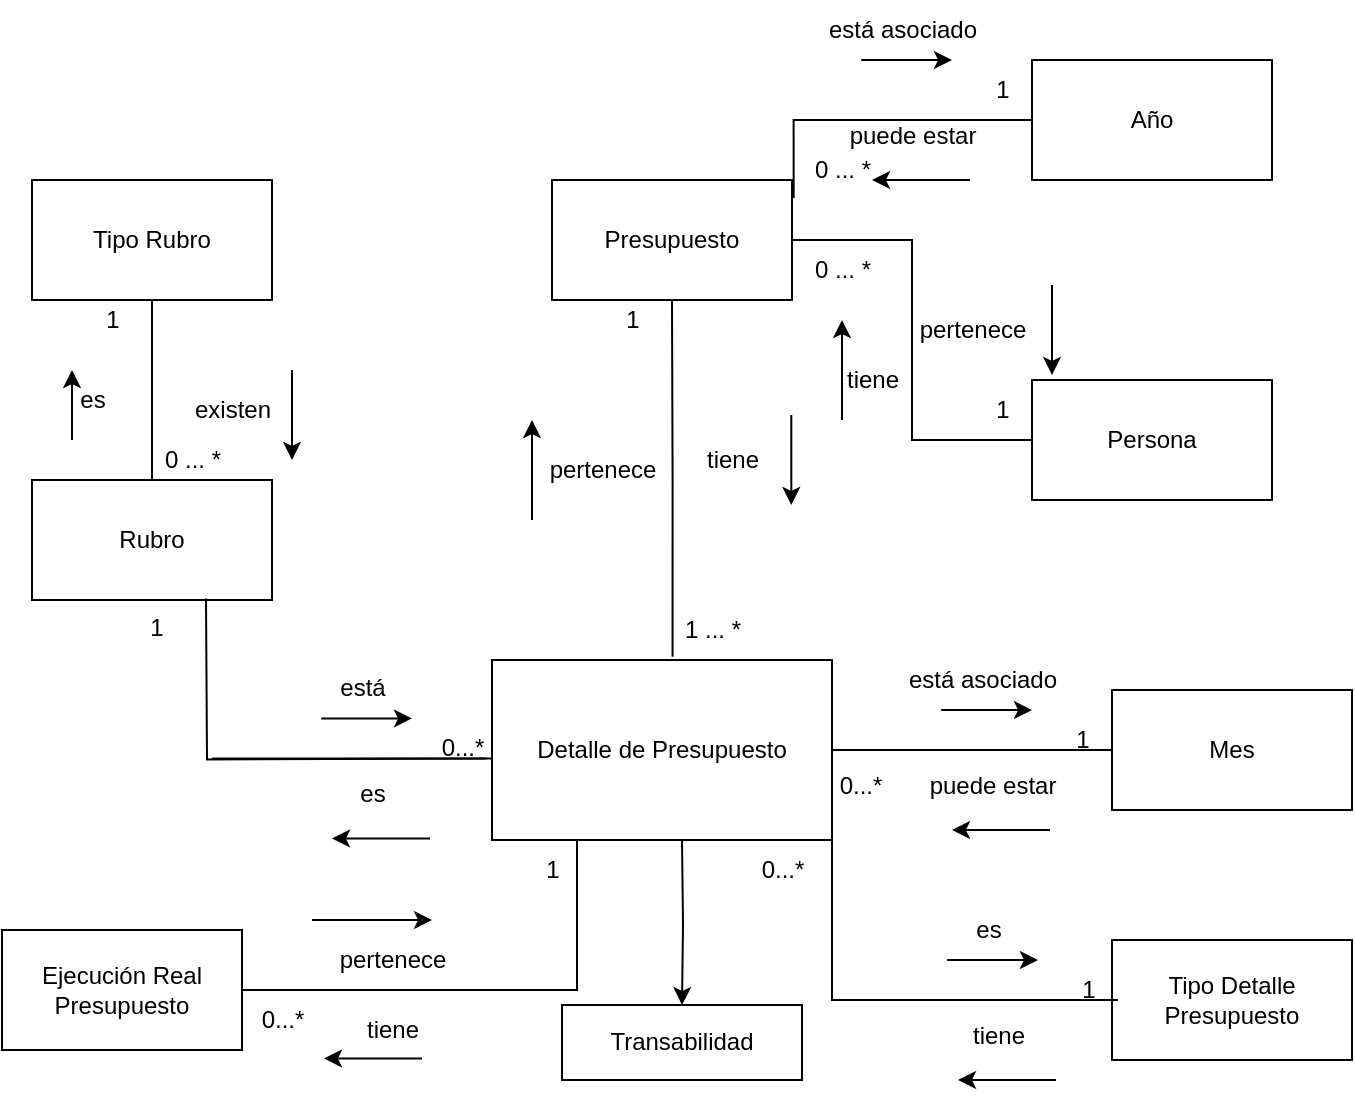 <mxfile version="20.2.3" type="device"><diagram id="KHiR-Bt11YlT3t9b0gOn" name="Page-1"><mxGraphModel dx="868" dy="1550" grid="1" gridSize="10" guides="1" tooltips="1" connect="1" arrows="1" fold="1" page="1" pageScale="1" pageWidth="850" pageHeight="1100" math="0" shadow="0"><root><mxCell id="0"/><mxCell id="1" parent="0"/><mxCell id="FV_pir3qW_OOT7-li_K5-1" value="Tipo Rubro" style="rounded=0;whiteSpace=wrap;html=1;" parent="1" vertex="1"><mxGeometry x="100" y="60" width="120" height="60" as="geometry"/></mxCell><mxCell id="FV_pir3qW_OOT7-li_K5-34" style="edgeStyle=orthogonalEdgeStyle;rounded=0;orthogonalLoop=1;jettySize=auto;html=1;entryX=1.007;entryY=0.15;entryDx=0;entryDy=0;entryPerimeter=0;endArrow=none;endFill=0;" parent="1" source="FV_pir3qW_OOT7-li_K5-2" target="FV_pir3qW_OOT7-li_K5-11" edge="1"><mxGeometry relative="1" as="geometry"><Array as="points"><mxPoint x="481" y="30"/></Array></mxGeometry></mxCell><mxCell id="FV_pir3qW_OOT7-li_K5-2" value="Año" style="rounded=0;whiteSpace=wrap;html=1;" parent="1" vertex="1"><mxGeometry x="600" width="120" height="60" as="geometry"/></mxCell><mxCell id="FV_pir3qW_OOT7-li_K5-4" style="edgeStyle=orthogonalEdgeStyle;rounded=0;orthogonalLoop=1;jettySize=auto;html=1;endArrow=none;endFill=0;" parent="1" source="FV_pir3qW_OOT7-li_K5-3" target="FV_pir3qW_OOT7-li_K5-1" edge="1"><mxGeometry relative="1" as="geometry"/></mxCell><mxCell id="FV_pir3qW_OOT7-li_K5-3" value="Rubro" style="rounded=0;whiteSpace=wrap;html=1;" parent="1" vertex="1"><mxGeometry x="100" y="210" width="120" height="60" as="geometry"/></mxCell><mxCell id="FV_pir3qW_OOT7-li_K5-5" value="es" style="text;html=1;align=center;verticalAlign=middle;resizable=0;points=[];autosize=1;strokeColor=none;fillColor=none;" parent="1" vertex="1"><mxGeometry x="110" y="155" width="40" height="30" as="geometry"/></mxCell><mxCell id="FV_pir3qW_OOT7-li_K5-6" value="" style="endArrow=classic;html=1;rounded=0;entryX=0.25;entryY=0;entryDx=0;entryDy=0;entryPerimeter=0;" parent="1" target="FV_pir3qW_OOT7-li_K5-5" edge="1"><mxGeometry width="50" height="50" relative="1" as="geometry"><mxPoint x="120" y="190" as="sourcePoint"/><mxPoint x="140" y="150" as="targetPoint"/></mxGeometry></mxCell><mxCell id="FV_pir3qW_OOT7-li_K5-7" value="existen" style="text;html=1;align=center;verticalAlign=middle;resizable=0;points=[];autosize=1;strokeColor=none;fillColor=none;" parent="1" vertex="1"><mxGeometry x="170" y="160" width="60" height="30" as="geometry"/></mxCell><mxCell id="FV_pir3qW_OOT7-li_K5-8" value="" style="endArrow=classic;html=1;rounded=0;entryX=0.25;entryY=0;entryDx=0;entryDy=0;entryPerimeter=0;" parent="1" edge="1"><mxGeometry width="50" height="50" relative="1" as="geometry"><mxPoint x="230" y="155" as="sourcePoint"/><mxPoint x="230" y="200" as="targetPoint"/></mxGeometry></mxCell><mxCell id="FV_pir3qW_OOT7-li_K5-9" value="1" style="text;html=1;align=center;verticalAlign=middle;resizable=0;points=[];autosize=1;strokeColor=none;fillColor=none;" parent="1" vertex="1"><mxGeometry x="125" y="115" width="30" height="30" as="geometry"/></mxCell><mxCell id="FV_pir3qW_OOT7-li_K5-10" value="0 ... *" style="text;html=1;align=center;verticalAlign=middle;resizable=0;points=[];autosize=1;strokeColor=none;fillColor=none;" parent="1" vertex="1"><mxGeometry x="155" y="185" width="50" height="30" as="geometry"/></mxCell><mxCell id="FV_pir3qW_OOT7-li_K5-11" value="Presupuesto" style="rounded=0;whiteSpace=wrap;html=1;" parent="1" vertex="1"><mxGeometry x="360" y="60" width="120" height="60" as="geometry"/></mxCell><mxCell id="FV_pir3qW_OOT7-li_K5-12" value="Persona" style="rounded=0;whiteSpace=wrap;html=1;" parent="1" vertex="1"><mxGeometry x="600" y="160" width="120" height="60" as="geometry"/></mxCell><mxCell id="FV_pir3qW_OOT7-li_K5-86" style="edgeStyle=orthogonalEdgeStyle;rounded=0;orthogonalLoop=1;jettySize=auto;html=1;entryX=1;entryY=0.5;entryDx=0;entryDy=0;endArrow=none;endFill=0;exitX=0.25;exitY=1;exitDx=0;exitDy=0;" parent="1" source="FV_pir3qW_OOT7-li_K5-13" target="FV_pir3qW_OOT7-li_K5-17" edge="1"><mxGeometry relative="1" as="geometry"><Array as="points"><mxPoint x="373" y="465"/></Array></mxGeometry></mxCell><mxCell id="7VIJDCMYsFJFzEetoiDb-1" style="edgeStyle=orthogonalEdgeStyle;rounded=0;orthogonalLoop=1;jettySize=auto;html=1;entryX=0.5;entryY=0;entryDx=0;entryDy=0;" edge="1" parent="1" target="7VIJDCMYsFJFzEetoiDb-2"><mxGeometry relative="1" as="geometry"><mxPoint x="415" y="480" as="targetPoint"/><mxPoint x="425" y="390" as="sourcePoint"/></mxGeometry></mxCell><mxCell id="FV_pir3qW_OOT7-li_K5-13" value="Detalle de Presupuesto" style="rounded=0;whiteSpace=wrap;html=1;" parent="1" vertex="1"><mxGeometry x="330" y="300" width="170" height="90" as="geometry"/></mxCell><mxCell id="FV_pir3qW_OOT7-li_K5-62" style="edgeStyle=orthogonalEdgeStyle;rounded=0;orthogonalLoop=1;jettySize=auto;html=1;entryX=1;entryY=1;entryDx=0;entryDy=0;endArrow=none;endFill=0;" parent="1" source="FV_pir3qW_OOT7-li_K5-14" target="FV_pir3qW_OOT7-li_K5-13" edge="1"><mxGeometry relative="1" as="geometry"/></mxCell><mxCell id="FV_pir3qW_OOT7-li_K5-14" value="Tipo Detalle Presupuesto" style="rounded=0;whiteSpace=wrap;html=1;" parent="1" vertex="1"><mxGeometry x="640" y="440" width="120" height="60" as="geometry"/></mxCell><mxCell id="FV_pir3qW_OOT7-li_K5-47" style="edgeStyle=orthogonalEdgeStyle;rounded=0;orthogonalLoop=1;jettySize=auto;html=1;entryX=1;entryY=0.5;entryDx=0;entryDy=0;endArrow=none;endFill=0;" parent="1" source="FV_pir3qW_OOT7-li_K5-15" target="FV_pir3qW_OOT7-li_K5-13" edge="1"><mxGeometry relative="1" as="geometry"/></mxCell><mxCell id="FV_pir3qW_OOT7-li_K5-15" value="Mes" style="rounded=0;whiteSpace=wrap;html=1;" parent="1" vertex="1"><mxGeometry x="640" y="315" width="120" height="60" as="geometry"/></mxCell><mxCell id="FV_pir3qW_OOT7-li_K5-17" value="Ejecución Real Presupuesto" style="rounded=0;whiteSpace=wrap;html=1;" parent="1" vertex="1"><mxGeometry x="85" y="435" width="120" height="60" as="geometry"/></mxCell><mxCell id="FV_pir3qW_OOT7-li_K5-26" style="edgeStyle=orthogonalEdgeStyle;rounded=0;orthogonalLoop=1;jettySize=auto;html=1;endArrow=none;endFill=0;exitX=0.531;exitY=-0.018;exitDx=0;exitDy=0;exitPerimeter=0;" parent="1" source="FV_pir3qW_OOT7-li_K5-13" edge="1"><mxGeometry relative="1" as="geometry"><mxPoint x="420" y="210" as="sourcePoint"/><mxPoint x="420" y="120" as="targetPoint"/></mxGeometry></mxCell><mxCell id="FV_pir3qW_OOT7-li_K5-27" value="pertenece" style="text;html=1;align=center;verticalAlign=middle;resizable=0;points=[];autosize=1;strokeColor=none;fillColor=none;" parent="1" vertex="1"><mxGeometry x="345" y="190" width="80" height="30" as="geometry"/></mxCell><mxCell id="FV_pir3qW_OOT7-li_K5-28" value="" style="endArrow=classic;html=1;rounded=0;" parent="1" edge="1"><mxGeometry width="50" height="50" relative="1" as="geometry"><mxPoint x="350" y="230" as="sourcePoint"/><mxPoint x="350" y="180" as="targetPoint"/></mxGeometry></mxCell><mxCell id="FV_pir3qW_OOT7-li_K5-29" value="tiene" style="text;html=1;align=center;verticalAlign=middle;resizable=0;points=[];autosize=1;strokeColor=none;fillColor=none;" parent="1" vertex="1"><mxGeometry x="425" y="185" width="50" height="30" as="geometry"/></mxCell><mxCell id="FV_pir3qW_OOT7-li_K5-30" value="" style="endArrow=classic;html=1;rounded=0;entryX=0.25;entryY=0;entryDx=0;entryDy=0;entryPerimeter=0;" parent="1" edge="1"><mxGeometry width="50" height="50" relative="1" as="geometry"><mxPoint x="479.65" y="177.5" as="sourcePoint"/><mxPoint x="479.65" y="222.5" as="targetPoint"/></mxGeometry></mxCell><mxCell id="FV_pir3qW_OOT7-li_K5-31" value="1" style="text;html=1;align=center;verticalAlign=middle;resizable=0;points=[];autosize=1;strokeColor=none;fillColor=none;" parent="1" vertex="1"><mxGeometry x="385" y="115" width="30" height="30" as="geometry"/></mxCell><mxCell id="FV_pir3qW_OOT7-li_K5-32" value="1 ... *" style="text;html=1;align=center;verticalAlign=middle;resizable=0;points=[];autosize=1;strokeColor=none;fillColor=none;" parent="1" vertex="1"><mxGeometry x="415" y="270" width="50" height="30" as="geometry"/></mxCell><mxCell id="FV_pir3qW_OOT7-li_K5-33" value="" style="endArrow=none;html=1;rounded=0;entryX=1;entryY=0.5;entryDx=0;entryDy=0;exitX=0;exitY=0.5;exitDx=0;exitDy=0;endFill=0;" parent="1" source="FV_pir3qW_OOT7-li_K5-12" target="FV_pir3qW_OOT7-li_K5-11" edge="1"><mxGeometry width="50" height="50" relative="1" as="geometry"><mxPoint x="580" y="230" as="sourcePoint"/><mxPoint x="630" y="180" as="targetPoint"/><Array as="points"><mxPoint x="540" y="190"/><mxPoint x="540" y="90"/></Array></mxGeometry></mxCell><mxCell id="FV_pir3qW_OOT7-li_K5-35" value="pertenece" style="text;html=1;align=center;verticalAlign=middle;resizable=0;points=[];autosize=1;strokeColor=none;fillColor=none;" parent="1" vertex="1"><mxGeometry x="530" y="120" width="80" height="30" as="geometry"/></mxCell><mxCell id="FV_pir3qW_OOT7-li_K5-36" value="" style="endArrow=classic;html=1;rounded=0;entryX=0.25;entryY=0;entryDx=0;entryDy=0;entryPerimeter=0;" parent="1" edge="1"><mxGeometry width="50" height="50" relative="1" as="geometry"><mxPoint x="610.0" y="112.5" as="sourcePoint"/><mxPoint x="610.0" y="157.5" as="targetPoint"/></mxGeometry></mxCell><mxCell id="FV_pir3qW_OOT7-li_K5-37" value="tiene" style="text;html=1;align=center;verticalAlign=middle;resizable=0;points=[];autosize=1;strokeColor=none;fillColor=none;" parent="1" vertex="1"><mxGeometry x="495" y="145" width="50" height="30" as="geometry"/></mxCell><mxCell id="FV_pir3qW_OOT7-li_K5-38" value="" style="endArrow=classic;html=1;rounded=0;" parent="1" edge="1"><mxGeometry width="50" height="50" relative="1" as="geometry"><mxPoint x="505" y="180" as="sourcePoint"/><mxPoint x="505" y="130" as="targetPoint"/></mxGeometry></mxCell><mxCell id="FV_pir3qW_OOT7-li_K5-39" value="0 ... *" style="text;html=1;align=center;verticalAlign=middle;resizable=0;points=[];autosize=1;strokeColor=none;fillColor=none;" parent="1" vertex="1"><mxGeometry x="480" y="90" width="50" height="30" as="geometry"/></mxCell><mxCell id="FV_pir3qW_OOT7-li_K5-40" value="1" style="text;html=1;align=center;verticalAlign=middle;resizable=0;points=[];autosize=1;strokeColor=none;fillColor=none;" parent="1" vertex="1"><mxGeometry x="570" y="160" width="30" height="30" as="geometry"/></mxCell><mxCell id="FV_pir3qW_OOT7-li_K5-41" value="puede estar" style="text;html=1;align=center;verticalAlign=middle;resizable=0;points=[];autosize=1;strokeColor=none;fillColor=none;" parent="1" vertex="1"><mxGeometry x="494.58" y="22.5" width="90" height="30" as="geometry"/></mxCell><mxCell id="FV_pir3qW_OOT7-li_K5-42" value="" style="endArrow=classic;html=1;rounded=0;" parent="1" edge="1"><mxGeometry width="50" height="50" relative="1" as="geometry"><mxPoint x="569" y="60" as="sourcePoint"/><mxPoint x="520" y="60" as="targetPoint"/></mxGeometry></mxCell><mxCell id="FV_pir3qW_OOT7-li_K5-43" value="" style="endArrow=classic;html=1;rounded=0;" parent="1" edge="1"><mxGeometry width="50" height="50" relative="1" as="geometry"><mxPoint x="514.58" as="sourcePoint"/><mxPoint x="560" as="targetPoint"/></mxGeometry></mxCell><mxCell id="FV_pir3qW_OOT7-li_K5-44" value="está asociado" style="text;html=1;align=center;verticalAlign=middle;resizable=0;points=[];autosize=1;strokeColor=none;fillColor=none;" parent="1" vertex="1"><mxGeometry x="485.0" y="-30" width="100" height="30" as="geometry"/></mxCell><mxCell id="FV_pir3qW_OOT7-li_K5-45" value="1" style="text;html=1;align=center;verticalAlign=middle;resizable=0;points=[];autosize=1;strokeColor=none;fillColor=none;" parent="1" vertex="1"><mxGeometry x="570" width="30" height="30" as="geometry"/></mxCell><mxCell id="FV_pir3qW_OOT7-li_K5-46" value="0 ... *" style="text;html=1;align=center;verticalAlign=middle;resizable=0;points=[];autosize=1;strokeColor=none;fillColor=none;" parent="1" vertex="1"><mxGeometry x="480" y="40" width="50" height="30" as="geometry"/></mxCell><mxCell id="FV_pir3qW_OOT7-li_K5-56" value="puede estar" style="text;html=1;align=center;verticalAlign=middle;resizable=0;points=[];autosize=1;strokeColor=none;fillColor=none;" parent="1" vertex="1"><mxGeometry x="534.58" y="347.5" width="90" height="30" as="geometry"/></mxCell><mxCell id="FV_pir3qW_OOT7-li_K5-57" value="" style="endArrow=classic;html=1;rounded=0;" parent="1" edge="1"><mxGeometry width="50" height="50" relative="1" as="geometry"><mxPoint x="609" y="385" as="sourcePoint"/><mxPoint x="560" y="385" as="targetPoint"/></mxGeometry></mxCell><mxCell id="FV_pir3qW_OOT7-li_K5-58" value="" style="endArrow=classic;html=1;rounded=0;" parent="1" edge="1"><mxGeometry width="50" height="50" relative="1" as="geometry"><mxPoint x="554.58" y="325" as="sourcePoint"/><mxPoint x="600" y="325" as="targetPoint"/></mxGeometry></mxCell><mxCell id="FV_pir3qW_OOT7-li_K5-59" value="está asociado" style="text;html=1;align=center;verticalAlign=middle;resizable=0;points=[];autosize=1;strokeColor=none;fillColor=none;" parent="1" vertex="1"><mxGeometry x="525" y="295" width="100" height="30" as="geometry"/></mxCell><mxCell id="FV_pir3qW_OOT7-li_K5-60" value="1" style="text;html=1;align=center;verticalAlign=middle;resizable=0;points=[];autosize=1;strokeColor=none;fillColor=none;" parent="1" vertex="1"><mxGeometry x="610" y="325" width="30" height="30" as="geometry"/></mxCell><mxCell id="FV_pir3qW_OOT7-li_K5-61" value="0...*" style="text;html=1;align=center;verticalAlign=middle;resizable=0;points=[];autosize=1;strokeColor=none;fillColor=none;" parent="1" vertex="1"><mxGeometry x="494" y="347.5" width="40" height="30" as="geometry"/></mxCell><mxCell id="FV_pir3qW_OOT7-li_K5-70" style="edgeStyle=orthogonalEdgeStyle;rounded=0;orthogonalLoop=1;jettySize=auto;html=1;entryX=1;entryY=0.5;entryDx=0;entryDy=0;endArrow=none;endFill=0;" parent="1" edge="1"><mxGeometry relative="1" as="geometry"><mxPoint x="643" y="470" as="sourcePoint"/><mxPoint x="503" y="470" as="targetPoint"/></mxGeometry></mxCell><mxCell id="FV_pir3qW_OOT7-li_K5-71" value="tiene" style="text;html=1;align=center;verticalAlign=middle;resizable=0;points=[];autosize=1;strokeColor=none;fillColor=none;" parent="1" vertex="1"><mxGeometry x="557.58" y="472.5" width="50" height="30" as="geometry"/></mxCell><mxCell id="FV_pir3qW_OOT7-li_K5-72" value="" style="endArrow=classic;html=1;rounded=0;" parent="1" edge="1"><mxGeometry width="50" height="50" relative="1" as="geometry"><mxPoint x="612" y="510" as="sourcePoint"/><mxPoint x="563" y="510" as="targetPoint"/></mxGeometry></mxCell><mxCell id="FV_pir3qW_OOT7-li_K5-73" value="" style="endArrow=classic;html=1;rounded=0;" parent="1" edge="1"><mxGeometry width="50" height="50" relative="1" as="geometry"><mxPoint x="557.58" y="450" as="sourcePoint"/><mxPoint x="603" y="450" as="targetPoint"/></mxGeometry></mxCell><mxCell id="FV_pir3qW_OOT7-li_K5-74" value="es" style="text;html=1;align=center;verticalAlign=middle;resizable=0;points=[];autosize=1;strokeColor=none;fillColor=none;" parent="1" vertex="1"><mxGeometry x="558" y="420" width="40" height="30" as="geometry"/></mxCell><mxCell id="FV_pir3qW_OOT7-li_K5-75" value="1" style="text;html=1;align=center;verticalAlign=middle;resizable=0;points=[];autosize=1;strokeColor=none;fillColor=none;" parent="1" vertex="1"><mxGeometry x="613" y="450" width="30" height="30" as="geometry"/></mxCell><mxCell id="FV_pir3qW_OOT7-li_K5-76" value="0...*" style="text;html=1;align=center;verticalAlign=middle;resizable=0;points=[];autosize=1;strokeColor=none;fillColor=none;" parent="1" vertex="1"><mxGeometry x="455" y="390" width="40" height="30" as="geometry"/></mxCell><mxCell id="FV_pir3qW_OOT7-li_K5-77" style="edgeStyle=orthogonalEdgeStyle;rounded=0;orthogonalLoop=1;jettySize=auto;html=1;entryX=1;entryY=1;entryDx=0;entryDy=0;endArrow=none;endFill=0;" parent="1" edge="1"><mxGeometry relative="1" as="geometry"><mxPoint x="327" y="349.23" as="sourcePoint"/><mxPoint x="187" y="269.23" as="targetPoint"/></mxGeometry></mxCell><mxCell id="FV_pir3qW_OOT7-li_K5-79" style="edgeStyle=orthogonalEdgeStyle;rounded=0;orthogonalLoop=1;jettySize=auto;html=1;entryX=1;entryY=0.5;entryDx=0;entryDy=0;endArrow=none;endFill=0;" parent="1" edge="1"><mxGeometry relative="1" as="geometry"><mxPoint x="330" y="349.23" as="sourcePoint"/><mxPoint x="190" y="349.23" as="targetPoint"/><Array as="points"><mxPoint x="212" y="349.23"/><mxPoint x="212" y="349.23"/></Array></mxGeometry></mxCell><mxCell id="FV_pir3qW_OOT7-li_K5-80" value="es" style="text;html=1;align=center;verticalAlign=middle;resizable=0;points=[];autosize=1;strokeColor=none;fillColor=none;" parent="1" vertex="1"><mxGeometry x="249.58" y="351.73" width="40" height="30" as="geometry"/></mxCell><mxCell id="FV_pir3qW_OOT7-li_K5-81" value="" style="endArrow=classic;html=1;rounded=0;" parent="1" edge="1"><mxGeometry width="50" height="50" relative="1" as="geometry"><mxPoint x="299" y="389.23" as="sourcePoint"/><mxPoint x="250" y="389.23" as="targetPoint"/></mxGeometry></mxCell><mxCell id="FV_pir3qW_OOT7-li_K5-82" value="" style="endArrow=classic;html=1;rounded=0;" parent="1" edge="1"><mxGeometry width="50" height="50" relative="1" as="geometry"><mxPoint x="244.58" y="329.23" as="sourcePoint"/><mxPoint x="290" y="329.23" as="targetPoint"/></mxGeometry></mxCell><mxCell id="FV_pir3qW_OOT7-li_K5-83" value="está&lt;br&gt;" style="text;html=1;align=center;verticalAlign=middle;resizable=0;points=[];autosize=1;strokeColor=none;fillColor=none;" parent="1" vertex="1"><mxGeometry x="240" y="299.23" width="50" height="30" as="geometry"/></mxCell><mxCell id="FV_pir3qW_OOT7-li_K5-84" value="0...*" style="text;html=1;align=center;verticalAlign=middle;resizable=0;points=[];autosize=1;strokeColor=none;fillColor=none;" parent="1" vertex="1"><mxGeometry x="295" y="329.23" width="40" height="30" as="geometry"/></mxCell><mxCell id="FV_pir3qW_OOT7-li_K5-85" value="1" style="text;html=1;align=center;verticalAlign=middle;resizable=0;points=[];autosize=1;strokeColor=none;fillColor=none;" parent="1" vertex="1"><mxGeometry x="147" y="269.23" width="30" height="30" as="geometry"/></mxCell><mxCell id="FV_pir3qW_OOT7-li_K5-87" value="1" style="text;html=1;align=center;verticalAlign=middle;resizable=0;points=[];autosize=1;strokeColor=none;fillColor=none;" parent="1" vertex="1"><mxGeometry x="345" y="390" width="30" height="30" as="geometry"/></mxCell><mxCell id="FV_pir3qW_OOT7-li_K5-88" value="pertenece" style="text;html=1;align=center;verticalAlign=middle;resizable=0;points=[];autosize=1;strokeColor=none;fillColor=none;" parent="1" vertex="1"><mxGeometry x="240" y="435" width="80" height="30" as="geometry"/></mxCell><mxCell id="FV_pir3qW_OOT7-li_K5-89" value="tiene" style="text;html=1;align=center;verticalAlign=middle;resizable=0;points=[];autosize=1;strokeColor=none;fillColor=none;" parent="1" vertex="1"><mxGeometry x="255" y="470" width="50" height="30" as="geometry"/></mxCell><mxCell id="FV_pir3qW_OOT7-li_K5-90" value="0...*" style="text;html=1;align=center;verticalAlign=middle;resizable=0;points=[];autosize=1;strokeColor=none;fillColor=none;" parent="1" vertex="1"><mxGeometry x="205" y="465" width="40" height="30" as="geometry"/></mxCell><mxCell id="FV_pir3qW_OOT7-li_K5-92" value="" style="endArrow=classic;html=1;rounded=0;" parent="1" edge="1"><mxGeometry width="50" height="50" relative="1" as="geometry"><mxPoint x="295" y="499.23" as="sourcePoint"/><mxPoint x="246" y="499.23" as="targetPoint"/></mxGeometry></mxCell><mxCell id="FV_pir3qW_OOT7-li_K5-94" value="" style="endArrow=classic;html=1;rounded=0;" parent="1" edge="1"><mxGeometry width="50" height="50" relative="1" as="geometry"><mxPoint x="240" y="430" as="sourcePoint"/><mxPoint x="300" y="430" as="targetPoint"/></mxGeometry></mxCell><mxCell id="7VIJDCMYsFJFzEetoiDb-2" value="Transabilidad" style="rounded=0;whiteSpace=wrap;html=1;" vertex="1" parent="1"><mxGeometry x="365" y="472.5" width="120" height="37.5" as="geometry"/></mxCell></root></mxGraphModel></diagram></mxfile>